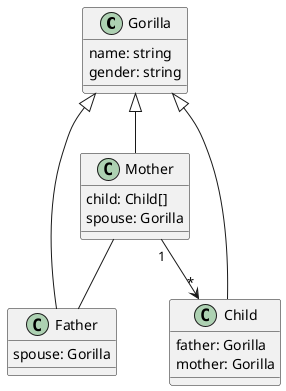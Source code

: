 @startuml domain model

class Gorilla {
    name: string
    gender: string
}

class Mother {
    child: Child[]
    spouse: Gorilla
}

class Father {
    spouse: Gorilla
}

class Child {
    father: Gorilla
    mother: Gorilla
}

Gorilla <|-- Mother
Gorilla <|-- Father
Gorilla <|-- Child

Mother "1" --> "*" Child

Mother -- Father

@enduml